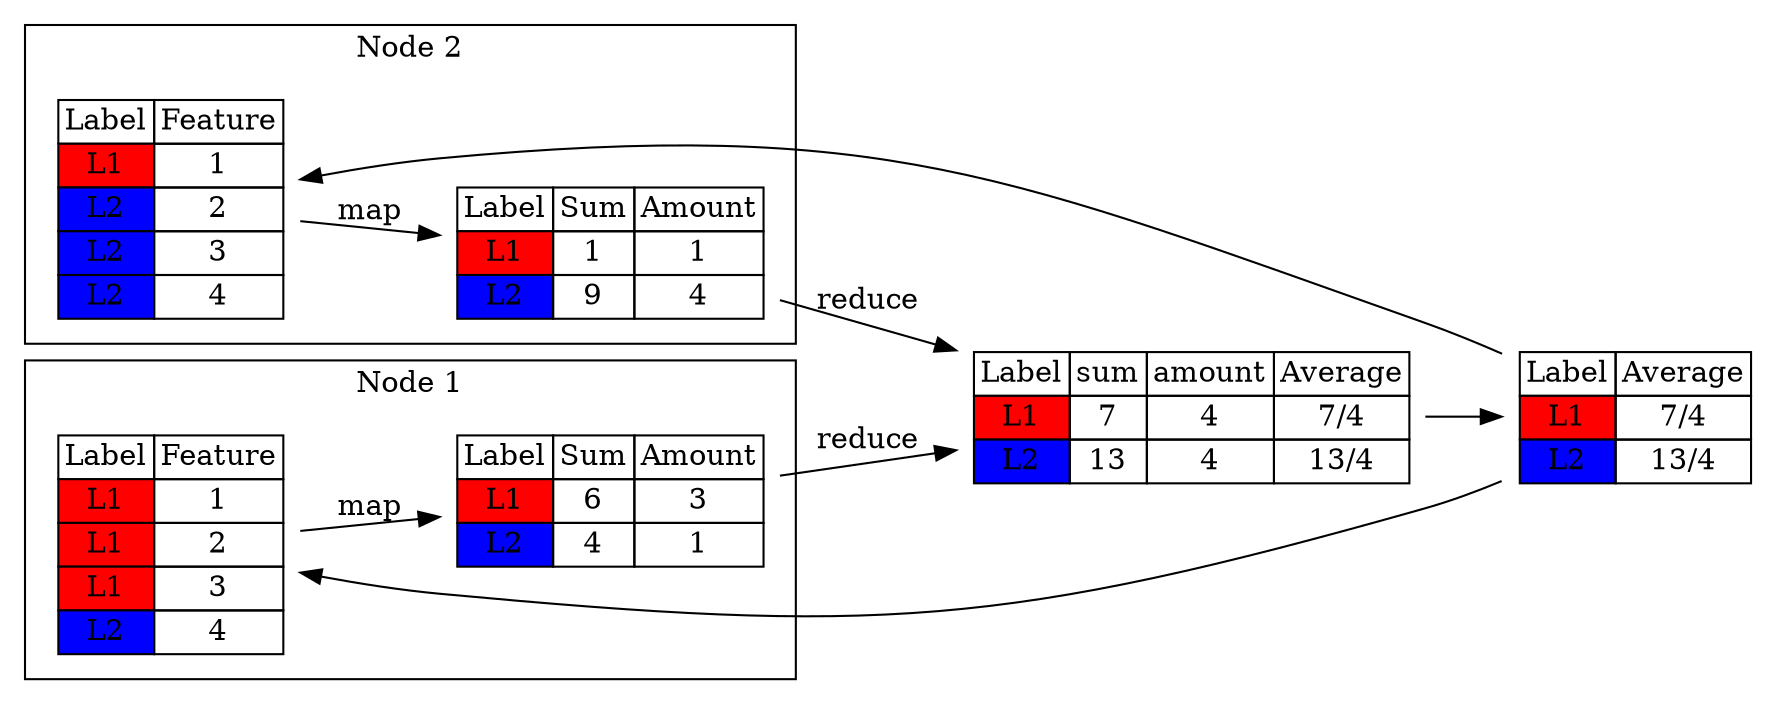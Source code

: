 digraph G {
rankdir=LR;

subgraph cluster_1 {
  label="Node 1"
  node1 -> temp1 [label="map"]
}

subgraph cluster_2 {
  label="Node 2"
  node2 -> temp2 [label="map"]
}

temp1 -> trainer [label="reduce"]
temp2 -> trainer [label="reduce"]
trainer -> model

model -> node1
model -> node2

node1 [shape=plaintext label=<
<TABLE BORDER="0" CELLBORDER="1" CELLSPACING="0">
  <TR><TD>Label</TD><TD>Feature</TD></TR>
  <TR><TD BGCOLOR="red">L1</TD><TD>1</TD></TR>
  <TR><TD BGCOLOR="red">L1</TD><TD>2</TD></TR>
  <TR><TD BGCOLOR="red">L1</TD><TD>3</TD></TR>
  <TR><TD BGCOLOR="blue">L2</TD><TD>4</TD></TR>
</TABLE>>];


node2 [shape=plaintext label=<
<TABLE BORDER="0" CELLBORDER="1" CELLSPACING="0">
  <TR><TD>Label</TD><TD>Feature</TD></TR>
  <TR><TD BGCOLOR="red">L1</TD><TD>1</TD></TR>
  <TR><TD BGCOLOR="blue">L2</TD><TD>2</TD></TR>
  <TR><TD BGCOLOR="blue">L2</TD><TD>3</TD></TR>
  <TR><TD BGCOLOR="blue">L2</TD><TD>4</TD></TR>
</TABLE>>];

temp1 [shape=plaintext label=<
<TABLE BORDER="0" CELLBORDER="1" CELLSPACING="0">
  <TR><TD>Label</TD><TD>Sum</TD><TD>Amount</TD></TR>
  <TR><TD BGCOLOR="red" >L1</TD><TD>6</TD><TD>3</TD></TR>
  <TR><TD BGCOLOR="blue">L2</TD><TD>4</TD><TD>1</TD></TR>
</TABLE>>];


temp2 [shape=plaintext label=<
<TABLE BORDER="0" CELLBORDER="1" CELLSPACING="0">
  <TR><TD>Label</TD><TD>Sum</TD><TD>Amount</TD></TR>
  <TR><TD BGCOLOR="red">L1</TD><TD>1</TD><TD>1</TD></TR>
  <TR><TD BGCOLOR="blue">L2</TD><TD>9</TD><TD>4</TD></TR>
</TABLE>>];

trainer [shape=plaintext label=<
<TABLE BORDER="0" CELLBORDER="1" CELLSPACING="0">
  <TR><TD>Label</TD><TD>sum</TD><TD>amount</TD><TD>Average</TD></TR>
  <TR><TD BGCOLOR="red">L1</TD><TD>7</TD><TD>4</TD><TD>7/4</TD></TR>
  <TR><TD BGCOLOR="blue">L2</TD><TD>13</TD><TD>4</TD><TD>13/4</TD></TR>
</TABLE>>];

model [shape=plaintext label=<
<TABLE BORDER="0" CELLBORDER="1" CELLSPACING="0">
  <TR><TD>Label</TD><TD>Average</TD></TR>
  <TR><TD BGCOLOR="red">L1</TD><TD>7/4</TD></TR>
  <TR><TD BGCOLOR="blue">L2</TD><TD>13/4</TD></TR>
</TABLE>>];

}
